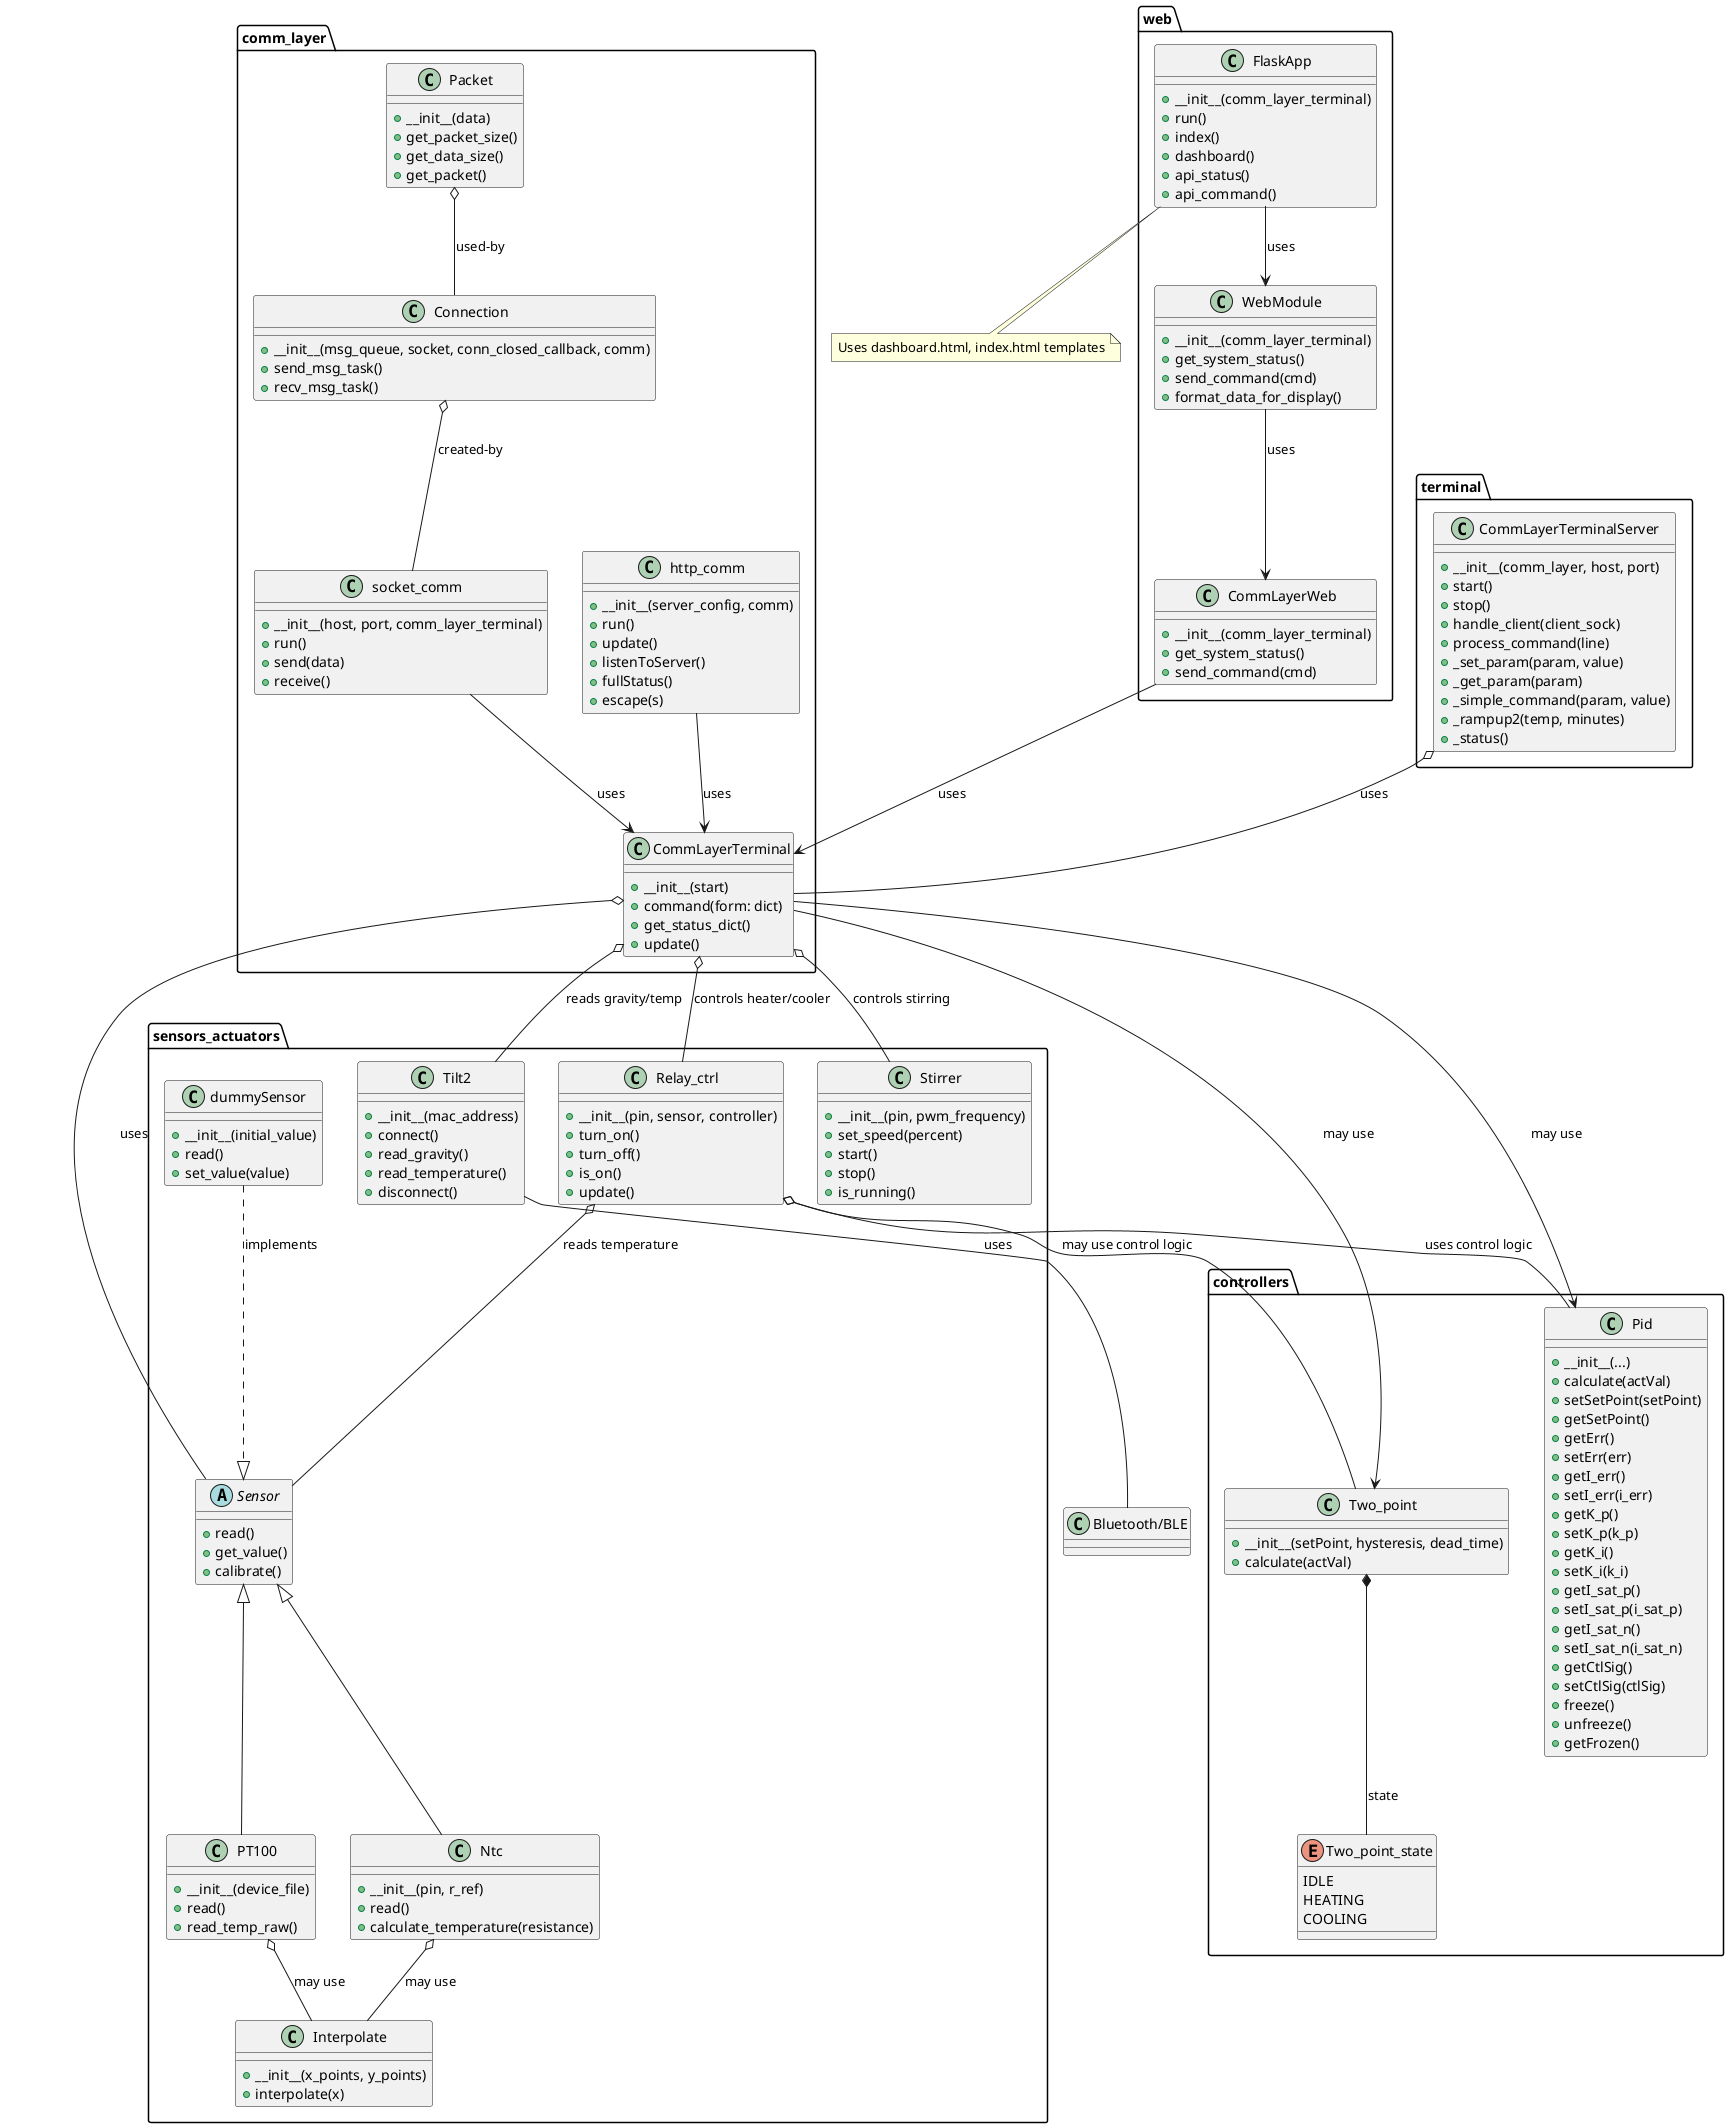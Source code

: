 @startuml

' =================== Web Interface ===================
package "web" {
    class FlaskApp {
      +__init__(comm_layer_terminal)
      +run()
      +index()
      +dashboard()
      +api_status()
      +api_command()
    }

    class WebModule {
      +__init__(comm_layer_terminal)
      +get_system_status()
      +send_command(cmd)
      +format_data_for_display()
    }

    class CommLayerWeb {
      +__init__(comm_layer_terminal)
      +get_system_status()
      +send_command(cmd)
    }
}

' =================== Communication Layer ===================
package "comm_layer" {
    class CommLayerTerminal {
      +__init__(start)
      +command(form: dict)
      +get_status_dict()
      +update()
    }

    class http_comm {
      +__init__(server_config, comm)
      +run()
      +update()
      +listenToServer()
      +fullStatus()
      +escape(s)
    }

    class socket_comm {
      +__init__(host, port, comm_layer_terminal)
      +run()
      +send(data)
      +receive()
    }
    
    class Connection {
      +__init__(msg_queue, socket, conn_closed_callback, comm)
      +send_msg_task()
      +recv_msg_task()
    }

    class Packet {
      +__init__(data)
      +get_packet_size()
      +get_data_size()
      +get_packet()
    }
}

' =================== Terminal ===================
package "terminal" {
    class CommLayerTerminalServer {
      +__init__(comm_layer, host, port)
      +start()
      +stop()
      +handle_client(client_sock)
      +process_command(line)
      +_set_param(param, value)
      +_get_param(param)
      +_simple_command(param, value)
      +_rampup2(temp, minutes)
      +_status()
    }
}

' =================== Controllers ===================
package "controllers" {
    class Pid {
      +__init__(...)
      +calculate(actVal)
      +setSetPoint(setPoint)
      +getSetPoint()
      +getErr()
      +setErr(err)
      +getI_err()
      +setI_err(i_err)
      +getK_p()
      +setK_p(k_p)
      +getK_i()
      +setK_i(k_i)
      +getI_sat_p()
      +setI_sat_p(i_sat_p)
      +getI_sat_n()
      +setI_sat_n(i_sat_n)
      +getCtlSig()
      +setCtlSig(ctlSig)
      +freeze()
      +unfreeze()
      +getFrozen()
    }

    enum Two_point_state {
      IDLE
      HEATING
      COOLING
    }

    class Two_point {
      +__init__(setPoint, hysteresis, dead_time)
      +calculate(actVal)
    }
}

' =================== Sensors and Actuators ===================
package "sensors_actuators" {
    abstract class Sensor {
      +read()
      +get_value()
      +calibrate()
    }

    class dummySensor {
      +__init__(initial_value)
      +read()
      +set_value(value)
    }

    class Ntc {
      +__init__(pin, r_ref)
      +read()
      +calculate_temperature(resistance)
    }

    class PT100 {
      +__init__(device_file)
      +read()
      +read_temp_raw()
    }

    class Interpolate {
      +__init__(x_points, y_points)
      +interpolate(x)
    }

    class Tilt2 {
      +__init__(mac_address)
      +connect()
      +read_gravity()
      +read_temperature()
      +disconnect()
    }

    class Relay_ctrl {
      +__init__(pin, sensor, controller)
      +turn_on()
      +turn_off()
      +is_on()
      +update()
    }

    class Stirrer {
      +__init__(pin, pwm_frequency)
      +set_speed(percent)
      +start()
      +stop()
      +is_running()
    }
}

' =================== Relationships ===================
' Web relationships
FlaskApp --> WebModule : uses
WebModule --> CommLayerWeb : uses
CommLayerWeb --> CommLayerTerminal : uses

' Comm layer relationships
socket_comm --> CommLayerTerminal : uses
http_comm --> CommLayerTerminal : uses
Connection o-- socket_comm : created-by
Packet o-- Connection : used-by

' Terminal relationships
CommLayerTerminalServer o-- CommLayerTerminal : uses

' Controller relationships
Two_point *-- Two_point_state : state

' Sensor relationships
Sensor <|-- PT100
Sensor <|-- Ntc
dummySensor ..|> Sensor : implements
PT100 o-- Interpolate : may use
Ntc o-- Interpolate : may use
Tilt2 -- "Bluetooth/BLE" : uses

' Actuator relationships
Relay_ctrl o-- Sensor : reads temperature
Relay_ctrl o-- Pid : uses control logic
Relay_ctrl o-- Two_point : may use control logic

' Cross-package relationships
CommLayerTerminal --> Pid : may use
CommLayerTerminal --> Two_point : may use
CommLayerTerminal o-- Sensor : uses
CommLayerTerminal o-- Relay_ctrl : controls heater/cooler
CommLayerTerminal o-- Stirrer : controls stirring
CommLayerTerminal o-- Tilt2 : reads gravity/temp

note "Uses dashboard.html, index.html templates" as N1
FlaskApp .. N1

@enduml
